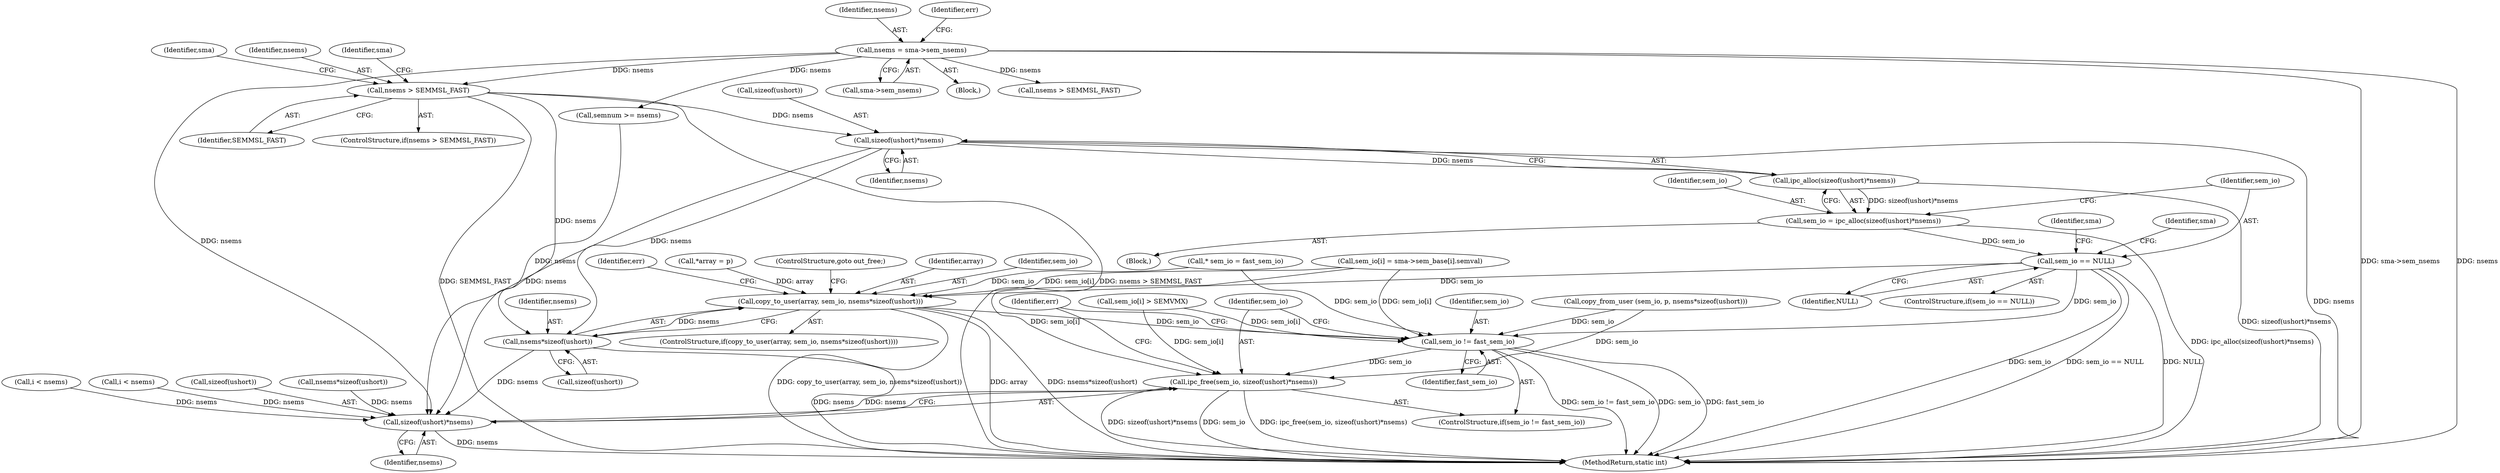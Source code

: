 digraph "0_linux_6062a8dc0517bce23e3c2f7d2fea5e22411269a3_12@API" {
"1000195" [label="(Call,sizeof(ushort)*nsems)"];
"1000186" [label="(Call,nsems > SEMMSL_FAST)"];
"1000136" [label="(Call,nsems = sma->sem_nsems)"];
"1000194" [label="(Call,ipc_alloc(sizeof(ushort)*nsems))"];
"1000192" [label="(Call,sem_io = ipc_alloc(sizeof(ushort)*nsems))"];
"1000200" [label="(Call,sem_io == NULL)"];
"1000263" [label="(Call,copy_to_user(array, sem_io, nsems*sizeof(ushort)))"];
"1000499" [label="(Call,sem_io != fast_sem_io)"];
"1000502" [label="(Call,ipc_free(sem_io, sizeof(ushort)*nsems))"];
"1000266" [label="(Call,nsems*sizeof(ushort))"];
"1000504" [label="(Call,sizeof(ushort)*nsems)"];
"1000338" [label="(Call,sem_io[i] > SEMVMX)"];
"1000194" [label="(Call,ipc_alloc(sizeof(ushort)*nsems))"];
"1000438" [label="(Call,semnum >= nsems)"];
"1000267" [label="(Identifier,nsems)"];
"1000192" [label="(Call,sem_io = ipc_alloc(sizeof(ushort)*nsems))"];
"1000137" [label="(Identifier,nsems)"];
"1000265" [label="(Identifier,sem_io)"];
"1000499" [label="(Call,sem_io != fast_sem_io)"];
"1000507" [label="(Identifier,nsems)"];
"1000200" [label="(Call,sem_io == NULL)"];
"1000186" [label="(Call,nsems > SEMMSL_FAST)"];
"1000210" [label="(Identifier,sma)"];
"1000509" [label="(Identifier,err)"];
"1000195" [label="(Call,sizeof(ushort)*nsems)"];
"1000264" [label="(Identifier,array)"];
"1000115" [label="(Call,* sem_io = fast_sem_io)"];
"1000198" [label="(Identifier,nsems)"];
"1000191" [label="(Identifier,sma)"];
"1000142" [label="(Identifier,err)"];
"1000503" [label="(Identifier,sem_io)"];
"1000505" [label="(Call,sizeof(ushort))"];
"1000187" [label="(Identifier,nsems)"];
"1000266" [label="(Call,nsems*sizeof(ushort))"];
"1000315" [label="(Call,nsems*sizeof(ushort))"];
"1000138" [label="(Call,sma->sem_nsems)"];
"1000108" [label="(Block,)"];
"1000510" [label="(MethodReturn,static int)"];
"1000229" [label="(Identifier,sma)"];
"1000205" [label="(Identifier,sma)"];
"1000500" [label="(Identifier,sem_io)"];
"1000201" [label="(Identifier,sem_io)"];
"1000498" [label="(ControlStructure,if(sem_io != fast_sem_io))"];
"1000501" [label="(Identifier,fast_sem_io)"];
"1000244" [label="(Call,sem_io[i] = sma->sem_base[i].semval)"];
"1000189" [label="(Block,)"];
"1000290" [label="(Call,nsems > SEMMSL_FAST)"];
"1000196" [label="(Call,sizeof(ushort))"];
"1000502" [label="(Call,ipc_free(sem_io, sizeof(ushort)*nsems))"];
"1000331" [label="(Call,i < nsems)"];
"1000271" [label="(Identifier,err)"];
"1000312" [label="(Call,copy_from_user (sem_io, p, nsems*sizeof(ushort)))"];
"1000504" [label="(Call,sizeof(ushort)*nsems)"];
"1000268" [label="(Call,sizeof(ushort))"];
"1000401" [label="(Call,i < nsems)"];
"1000188" [label="(Identifier,SEMMSL_FAST)"];
"1000262" [label="(ControlStructure,if(copy_to_user(array, sem_io, nsems*sizeof(ushort))))"];
"1000193" [label="(Identifier,sem_io)"];
"1000202" [label="(Identifier,NULL)"];
"1000181" [label="(Call,*array = p)"];
"1000185" [label="(ControlStructure,if(nsems > SEMMSL_FAST))"];
"1000199" [label="(ControlStructure,if(sem_io == NULL))"];
"1000274" [label="(ControlStructure,goto out_free;)"];
"1000263" [label="(Call,copy_to_user(array, sem_io, nsems*sizeof(ushort)))"];
"1000136" [label="(Call,nsems = sma->sem_nsems)"];
"1000195" -> "1000194"  [label="AST: "];
"1000195" -> "1000198"  [label="CFG: "];
"1000196" -> "1000195"  [label="AST: "];
"1000198" -> "1000195"  [label="AST: "];
"1000194" -> "1000195"  [label="CFG: "];
"1000195" -> "1000510"  [label="DDG: nsems"];
"1000195" -> "1000194"  [label="DDG: nsems"];
"1000186" -> "1000195"  [label="DDG: nsems"];
"1000195" -> "1000266"  [label="DDG: nsems"];
"1000195" -> "1000504"  [label="DDG: nsems"];
"1000186" -> "1000185"  [label="AST: "];
"1000186" -> "1000188"  [label="CFG: "];
"1000187" -> "1000186"  [label="AST: "];
"1000188" -> "1000186"  [label="AST: "];
"1000191" -> "1000186"  [label="CFG: "];
"1000229" -> "1000186"  [label="CFG: "];
"1000186" -> "1000510"  [label="DDG: SEMMSL_FAST"];
"1000186" -> "1000510"  [label="DDG: nsems > SEMMSL_FAST"];
"1000136" -> "1000186"  [label="DDG: nsems"];
"1000186" -> "1000266"  [label="DDG: nsems"];
"1000136" -> "1000108"  [label="AST: "];
"1000136" -> "1000138"  [label="CFG: "];
"1000137" -> "1000136"  [label="AST: "];
"1000138" -> "1000136"  [label="AST: "];
"1000142" -> "1000136"  [label="CFG: "];
"1000136" -> "1000510"  [label="DDG: sma->sem_nsems"];
"1000136" -> "1000510"  [label="DDG: nsems"];
"1000136" -> "1000290"  [label="DDG: nsems"];
"1000136" -> "1000438"  [label="DDG: nsems"];
"1000136" -> "1000504"  [label="DDG: nsems"];
"1000194" -> "1000192"  [label="AST: "];
"1000192" -> "1000194"  [label="CFG: "];
"1000194" -> "1000510"  [label="DDG: sizeof(ushort)*nsems"];
"1000194" -> "1000192"  [label="DDG: sizeof(ushort)*nsems"];
"1000192" -> "1000189"  [label="AST: "];
"1000193" -> "1000192"  [label="AST: "];
"1000201" -> "1000192"  [label="CFG: "];
"1000192" -> "1000510"  [label="DDG: ipc_alloc(sizeof(ushort)*nsems)"];
"1000192" -> "1000200"  [label="DDG: sem_io"];
"1000200" -> "1000199"  [label="AST: "];
"1000200" -> "1000202"  [label="CFG: "];
"1000201" -> "1000200"  [label="AST: "];
"1000202" -> "1000200"  [label="AST: "];
"1000205" -> "1000200"  [label="CFG: "];
"1000210" -> "1000200"  [label="CFG: "];
"1000200" -> "1000510"  [label="DDG: sem_io"];
"1000200" -> "1000510"  [label="DDG: sem_io == NULL"];
"1000200" -> "1000510"  [label="DDG: NULL"];
"1000200" -> "1000263"  [label="DDG: sem_io"];
"1000200" -> "1000499"  [label="DDG: sem_io"];
"1000263" -> "1000262"  [label="AST: "];
"1000263" -> "1000266"  [label="CFG: "];
"1000264" -> "1000263"  [label="AST: "];
"1000265" -> "1000263"  [label="AST: "];
"1000266" -> "1000263"  [label="AST: "];
"1000271" -> "1000263"  [label="CFG: "];
"1000274" -> "1000263"  [label="CFG: "];
"1000263" -> "1000510"  [label="DDG: copy_to_user(array, sem_io, nsems*sizeof(ushort))"];
"1000263" -> "1000510"  [label="DDG: array"];
"1000263" -> "1000510"  [label="DDG: nsems*sizeof(ushort)"];
"1000181" -> "1000263"  [label="DDG: array"];
"1000244" -> "1000263"  [label="DDG: sem_io[i]"];
"1000115" -> "1000263"  [label="DDG: sem_io"];
"1000266" -> "1000263"  [label="DDG: nsems"];
"1000263" -> "1000499"  [label="DDG: sem_io"];
"1000499" -> "1000498"  [label="AST: "];
"1000499" -> "1000501"  [label="CFG: "];
"1000500" -> "1000499"  [label="AST: "];
"1000501" -> "1000499"  [label="AST: "];
"1000503" -> "1000499"  [label="CFG: "];
"1000509" -> "1000499"  [label="CFG: "];
"1000499" -> "1000510"  [label="DDG: sem_io != fast_sem_io"];
"1000499" -> "1000510"  [label="DDG: sem_io"];
"1000499" -> "1000510"  [label="DDG: fast_sem_io"];
"1000338" -> "1000499"  [label="DDG: sem_io[i]"];
"1000312" -> "1000499"  [label="DDG: sem_io"];
"1000244" -> "1000499"  [label="DDG: sem_io[i]"];
"1000115" -> "1000499"  [label="DDG: sem_io"];
"1000499" -> "1000502"  [label="DDG: sem_io"];
"1000502" -> "1000498"  [label="AST: "];
"1000502" -> "1000504"  [label="CFG: "];
"1000503" -> "1000502"  [label="AST: "];
"1000504" -> "1000502"  [label="AST: "];
"1000509" -> "1000502"  [label="CFG: "];
"1000502" -> "1000510"  [label="DDG: sem_io"];
"1000502" -> "1000510"  [label="DDG: ipc_free(sem_io, sizeof(ushort)*nsems)"];
"1000502" -> "1000510"  [label="DDG: sizeof(ushort)*nsems"];
"1000338" -> "1000502"  [label="DDG: sem_io[i]"];
"1000244" -> "1000502"  [label="DDG: sem_io[i]"];
"1000312" -> "1000502"  [label="DDG: sem_io"];
"1000504" -> "1000502"  [label="DDG: nsems"];
"1000266" -> "1000268"  [label="CFG: "];
"1000267" -> "1000266"  [label="AST: "];
"1000268" -> "1000266"  [label="AST: "];
"1000266" -> "1000510"  [label="DDG: nsems"];
"1000266" -> "1000504"  [label="DDG: nsems"];
"1000504" -> "1000507"  [label="CFG: "];
"1000505" -> "1000504"  [label="AST: "];
"1000507" -> "1000504"  [label="AST: "];
"1000504" -> "1000510"  [label="DDG: nsems"];
"1000331" -> "1000504"  [label="DDG: nsems"];
"1000438" -> "1000504"  [label="DDG: nsems"];
"1000315" -> "1000504"  [label="DDG: nsems"];
"1000401" -> "1000504"  [label="DDG: nsems"];
}
